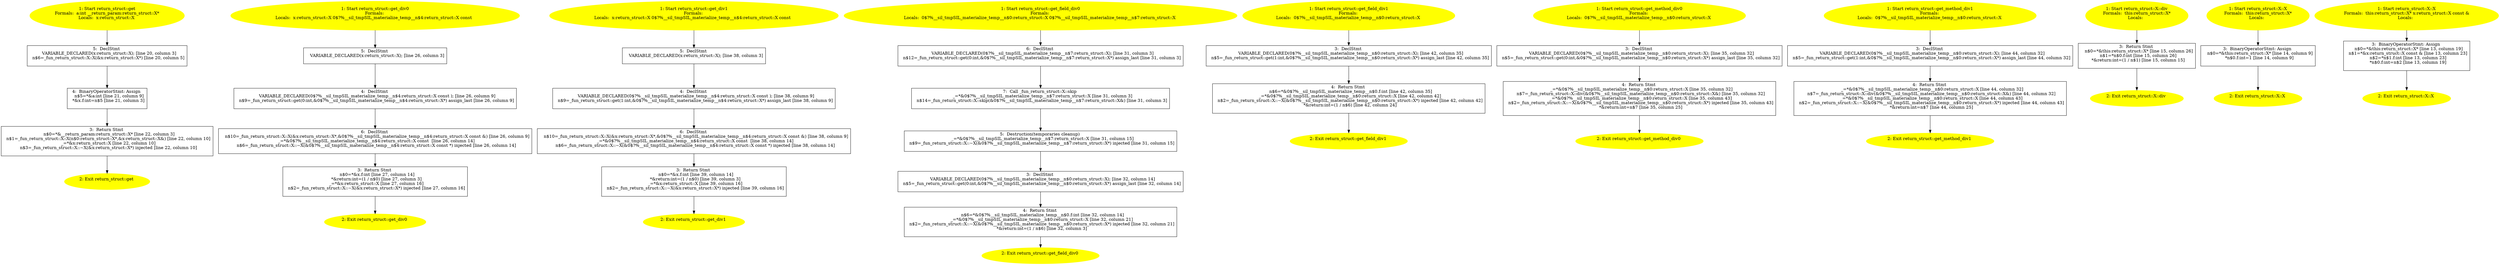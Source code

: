 /* @generated */
digraph cfg {
"get#return_struct(class return_struct::X)#15206943163581446197.86e6722206a41548a013622037de2b99_1" [label="1: Start return_struct::get\nFormals:  a:int __return_param:return_struct::X*\nLocals:  x:return_struct::X \n  " color=yellow style=filled]
	

	 "get#return_struct(class return_struct::X)#15206943163581446197.86e6722206a41548a013622037de2b99_1" -> "get#return_struct(class return_struct::X)#15206943163581446197.86e6722206a41548a013622037de2b99_5" ;
"get#return_struct(class return_struct::X)#15206943163581446197.86e6722206a41548a013622037de2b99_2" [label="2: Exit return_struct::get \n  " color=yellow style=filled]
	

"get#return_struct(class return_struct::X)#15206943163581446197.86e6722206a41548a013622037de2b99_3" [label="3:  Return Stmt \n   n$0=*&__return_param:return_struct::X* [line 22, column 3]\n  n$1=_fun_return_struct::X::X(n$0:return_struct::X*,&x:return_struct::X&) [line 22, column 10]\n  _=*&x:return_struct::X [line 22, column 10]\n  n$3=_fun_return_struct::X::~X(&x:return_struct::X*) injected [line 22, column 10]\n " shape="box"]
	

	 "get#return_struct(class return_struct::X)#15206943163581446197.86e6722206a41548a013622037de2b99_3" -> "get#return_struct(class return_struct::X)#15206943163581446197.86e6722206a41548a013622037de2b99_2" ;
"get#return_struct(class return_struct::X)#15206943163581446197.86e6722206a41548a013622037de2b99_4" [label="4:  BinaryOperatorStmt: Assign \n   n$5=*&a:int [line 21, column 9]\n  *&x.f:int=n$5 [line 21, column 3]\n " shape="box"]
	

	 "get#return_struct(class return_struct::X)#15206943163581446197.86e6722206a41548a013622037de2b99_4" -> "get#return_struct(class return_struct::X)#15206943163581446197.86e6722206a41548a013622037de2b99_3" ;
"get#return_struct(class return_struct::X)#15206943163581446197.86e6722206a41548a013622037de2b99_5" [label="5:  DeclStmt \n   VARIABLE_DECLARED(x:return_struct::X); [line 20, column 3]\n  n$6=_fun_return_struct::X::X(&x:return_struct::X*) [line 20, column 5]\n " shape="box"]
	

	 "get#return_struct(class return_struct::X)#15206943163581446197.86e6722206a41548a013622037de2b99_5" -> "get#return_struct(class return_struct::X)#15206943163581446197.86e6722206a41548a013622037de2b99_4" ;
"get_div0#return_struct#3543093399648500387.0c3db3a444952aefeee44e54da50327a_1" [label="1: Start return_struct::get_div0\nFormals: \nLocals:  x:return_struct::X 0$?%__sil_tmpSIL_materialize_temp__n$4:return_struct::X const  \n  " color=yellow style=filled]
	

	 "get_div0#return_struct#3543093399648500387.0c3db3a444952aefeee44e54da50327a_1" -> "get_div0#return_struct#3543093399648500387.0c3db3a444952aefeee44e54da50327a_5" ;
"get_div0#return_struct#3543093399648500387.0c3db3a444952aefeee44e54da50327a_2" [label="2: Exit return_struct::get_div0 \n  " color=yellow style=filled]
	

"get_div0#return_struct#3543093399648500387.0c3db3a444952aefeee44e54da50327a_3" [label="3:  Return Stmt \n   n$0=*&x.f:int [line 27, column 14]\n  *&return:int=(1 / n$0) [line 27, column 3]\n  _=*&x:return_struct::X [line 27, column 16]\n  n$2=_fun_return_struct::X::~X(&x:return_struct::X*) injected [line 27, column 16]\n " shape="box"]
	

	 "get_div0#return_struct#3543093399648500387.0c3db3a444952aefeee44e54da50327a_3" -> "get_div0#return_struct#3543093399648500387.0c3db3a444952aefeee44e54da50327a_2" ;
"get_div0#return_struct#3543093399648500387.0c3db3a444952aefeee44e54da50327a_4" [label="4:  DeclStmt \n   VARIABLE_DECLARED(0$?%__sil_tmpSIL_materialize_temp__n$4:return_struct::X const ); [line 26, column 9]\n  n$9=_fun_return_struct::get(0:int,&0$?%__sil_tmpSIL_materialize_temp__n$4:return_struct::X*) assign_last [line 26, column 9]\n " shape="box"]
	

	 "get_div0#return_struct#3543093399648500387.0c3db3a444952aefeee44e54da50327a_4" -> "get_div0#return_struct#3543093399648500387.0c3db3a444952aefeee44e54da50327a_6" ;
"get_div0#return_struct#3543093399648500387.0c3db3a444952aefeee44e54da50327a_5" [label="5:  DeclStmt \n   VARIABLE_DECLARED(x:return_struct::X); [line 26, column 3]\n " shape="box"]
	

	 "get_div0#return_struct#3543093399648500387.0c3db3a444952aefeee44e54da50327a_5" -> "get_div0#return_struct#3543093399648500387.0c3db3a444952aefeee44e54da50327a_4" ;
"get_div0#return_struct#3543093399648500387.0c3db3a444952aefeee44e54da50327a_6" [label="6:  DeclStmt \n   n$10=_fun_return_struct::X::X(&x:return_struct::X*,&0$?%__sil_tmpSIL_materialize_temp__n$4:return_struct::X const &) [line 26, column 9]\n  _=*&0$?%__sil_tmpSIL_materialize_temp__n$4:return_struct::X const  [line 26, column 14]\n  n$6=_fun_return_struct::X::~X(&0$?%__sil_tmpSIL_materialize_temp__n$4:return_struct::X const *) injected [line 26, column 14]\n " shape="box"]
	

	 "get_div0#return_struct#3543093399648500387.0c3db3a444952aefeee44e54da50327a_6" -> "get_div0#return_struct#3543093399648500387.0c3db3a444952aefeee44e54da50327a_3" ;
"get_div1#return_struct#4287655186293816212.dabfacf04a7d838f8bdc3ef21786303d_1" [label="1: Start return_struct::get_div1\nFormals: \nLocals:  x:return_struct::X 0$?%__sil_tmpSIL_materialize_temp__n$4:return_struct::X const  \n  " color=yellow style=filled]
	

	 "get_div1#return_struct#4287655186293816212.dabfacf04a7d838f8bdc3ef21786303d_1" -> "get_div1#return_struct#4287655186293816212.dabfacf04a7d838f8bdc3ef21786303d_5" ;
"get_div1#return_struct#4287655186293816212.dabfacf04a7d838f8bdc3ef21786303d_2" [label="2: Exit return_struct::get_div1 \n  " color=yellow style=filled]
	

"get_div1#return_struct#4287655186293816212.dabfacf04a7d838f8bdc3ef21786303d_3" [label="3:  Return Stmt \n   n$0=*&x.f:int [line 39, column 14]\n  *&return:int=(1 / n$0) [line 39, column 3]\n  _=*&x:return_struct::X [line 39, column 16]\n  n$2=_fun_return_struct::X::~X(&x:return_struct::X*) injected [line 39, column 16]\n " shape="box"]
	

	 "get_div1#return_struct#4287655186293816212.dabfacf04a7d838f8bdc3ef21786303d_3" -> "get_div1#return_struct#4287655186293816212.dabfacf04a7d838f8bdc3ef21786303d_2" ;
"get_div1#return_struct#4287655186293816212.dabfacf04a7d838f8bdc3ef21786303d_4" [label="4:  DeclStmt \n   VARIABLE_DECLARED(0$?%__sil_tmpSIL_materialize_temp__n$4:return_struct::X const ); [line 38, column 9]\n  n$9=_fun_return_struct::get(1:int,&0$?%__sil_tmpSIL_materialize_temp__n$4:return_struct::X*) assign_last [line 38, column 9]\n " shape="box"]
	

	 "get_div1#return_struct#4287655186293816212.dabfacf04a7d838f8bdc3ef21786303d_4" -> "get_div1#return_struct#4287655186293816212.dabfacf04a7d838f8bdc3ef21786303d_6" ;
"get_div1#return_struct#4287655186293816212.dabfacf04a7d838f8bdc3ef21786303d_5" [label="5:  DeclStmt \n   VARIABLE_DECLARED(x:return_struct::X); [line 38, column 3]\n " shape="box"]
	

	 "get_div1#return_struct#4287655186293816212.dabfacf04a7d838f8bdc3ef21786303d_5" -> "get_div1#return_struct#4287655186293816212.dabfacf04a7d838f8bdc3ef21786303d_4" ;
"get_div1#return_struct#4287655186293816212.dabfacf04a7d838f8bdc3ef21786303d_6" [label="6:  DeclStmt \n   n$10=_fun_return_struct::X::X(&x:return_struct::X*,&0$?%__sil_tmpSIL_materialize_temp__n$4:return_struct::X const &) [line 38, column 9]\n  _=*&0$?%__sil_tmpSIL_materialize_temp__n$4:return_struct::X const  [line 38, column 14]\n  n$6=_fun_return_struct::X::~X(&0$?%__sil_tmpSIL_materialize_temp__n$4:return_struct::X const *) injected [line 38, column 14]\n " shape="box"]
	

	 "get_div1#return_struct#4287655186293816212.dabfacf04a7d838f8bdc3ef21786303d_6" -> "get_div1#return_struct#4287655186293816212.dabfacf04a7d838f8bdc3ef21786303d_3" ;
"get_field_div0#return_struct#5765383981880135147.23dc82d8c29aaec22d9b9a68808820c3_1" [label="1: Start return_struct::get_field_div0\nFormals: \nLocals:  0$?%__sil_tmpSIL_materialize_temp__n$0:return_struct::X 0$?%__sil_tmpSIL_materialize_temp__n$7:return_struct::X \n  " color=yellow style=filled]
	

	 "get_field_div0#return_struct#5765383981880135147.23dc82d8c29aaec22d9b9a68808820c3_1" -> "get_field_div0#return_struct#5765383981880135147.23dc82d8c29aaec22d9b9a68808820c3_6" ;
"get_field_div0#return_struct#5765383981880135147.23dc82d8c29aaec22d9b9a68808820c3_2" [label="2: Exit return_struct::get_field_div0 \n  " color=yellow style=filled]
	

"get_field_div0#return_struct#5765383981880135147.23dc82d8c29aaec22d9b9a68808820c3_3" [label="3:  DeclStmt \n   VARIABLE_DECLARED(0$?%__sil_tmpSIL_materialize_temp__n$0:return_struct::X); [line 32, column 14]\n  n$5=_fun_return_struct::get(0:int,&0$?%__sil_tmpSIL_materialize_temp__n$0:return_struct::X*) assign_last [line 32, column 14]\n " shape="box"]
	

	 "get_field_div0#return_struct#5765383981880135147.23dc82d8c29aaec22d9b9a68808820c3_3" -> "get_field_div0#return_struct#5765383981880135147.23dc82d8c29aaec22d9b9a68808820c3_4" ;
"get_field_div0#return_struct#5765383981880135147.23dc82d8c29aaec22d9b9a68808820c3_4" [label="4:  Return Stmt \n   n$6=*&0$?%__sil_tmpSIL_materialize_temp__n$0.f:int [line 32, column 14]\n  _=*&0$?%__sil_tmpSIL_materialize_temp__n$0:return_struct::X [line 32, column 21]\n  n$2=_fun_return_struct::X::~X(&0$?%__sil_tmpSIL_materialize_temp__n$0:return_struct::X*) injected [line 32, column 21]\n  *&return:int=(1 / n$6) [line 32, column 3]\n " shape="box"]
	

	 "get_field_div0#return_struct#5765383981880135147.23dc82d8c29aaec22d9b9a68808820c3_4" -> "get_field_div0#return_struct#5765383981880135147.23dc82d8c29aaec22d9b9a68808820c3_2" ;
"get_field_div0#return_struct#5765383981880135147.23dc82d8c29aaec22d9b9a68808820c3_5" [label="5:  Destruction(temporaries cleanup) \n   _=*&0$?%__sil_tmpSIL_materialize_temp__n$7:return_struct::X [line 31, column 15]\n  n$9=_fun_return_struct::X::~X(&0$?%__sil_tmpSIL_materialize_temp__n$7:return_struct::X*) injected [line 31, column 15]\n " shape="box"]
	

	 "get_field_div0#return_struct#5765383981880135147.23dc82d8c29aaec22d9b9a68808820c3_5" -> "get_field_div0#return_struct#5765383981880135147.23dc82d8c29aaec22d9b9a68808820c3_3" ;
"get_field_div0#return_struct#5765383981880135147.23dc82d8c29aaec22d9b9a68808820c3_6" [label="6:  DeclStmt \n   VARIABLE_DECLARED(0$?%__sil_tmpSIL_materialize_temp__n$7:return_struct::X); [line 31, column 3]\n  n$12=_fun_return_struct::get(0:int,&0$?%__sil_tmpSIL_materialize_temp__n$7:return_struct::X*) assign_last [line 31, column 3]\n " shape="box"]
	

	 "get_field_div0#return_struct#5765383981880135147.23dc82d8c29aaec22d9b9a68808820c3_6" -> "get_field_div0#return_struct#5765383981880135147.23dc82d8c29aaec22d9b9a68808820c3_7" ;
"get_field_div0#return_struct#5765383981880135147.23dc82d8c29aaec22d9b9a68808820c3_7" [label="7:  Call _fun_return_struct::X::skip \n   _=*&0$?%__sil_tmpSIL_materialize_temp__n$7:return_struct::X [line 31, column 3]\n  n$14=_fun_return_struct::X::skip(&0$?%__sil_tmpSIL_materialize_temp__n$7:return_struct::X&) [line 31, column 3]\n " shape="box"]
	

	 "get_field_div0#return_struct#5765383981880135147.23dc82d8c29aaec22d9b9a68808820c3_7" -> "get_field_div0#return_struct#5765383981880135147.23dc82d8c29aaec22d9b9a68808820c3_5" ;
"get_field_div1#return_struct#6265027354366635900.8e009a5c61cd6a7375811ae0019c838c_1" [label="1: Start return_struct::get_field_div1\nFormals: \nLocals:  0$?%__sil_tmpSIL_materialize_temp__n$0:return_struct::X \n  " color=yellow style=filled]
	

	 "get_field_div1#return_struct#6265027354366635900.8e009a5c61cd6a7375811ae0019c838c_1" -> "get_field_div1#return_struct#6265027354366635900.8e009a5c61cd6a7375811ae0019c838c_3" ;
"get_field_div1#return_struct#6265027354366635900.8e009a5c61cd6a7375811ae0019c838c_2" [label="2: Exit return_struct::get_field_div1 \n  " color=yellow style=filled]
	

"get_field_div1#return_struct#6265027354366635900.8e009a5c61cd6a7375811ae0019c838c_3" [label="3:  DeclStmt \n   VARIABLE_DECLARED(0$?%__sil_tmpSIL_materialize_temp__n$0:return_struct::X); [line 42, column 35]\n  n$5=_fun_return_struct::get(1:int,&0$?%__sil_tmpSIL_materialize_temp__n$0:return_struct::X*) assign_last [line 42, column 35]\n " shape="box"]
	

	 "get_field_div1#return_struct#6265027354366635900.8e009a5c61cd6a7375811ae0019c838c_3" -> "get_field_div1#return_struct#6265027354366635900.8e009a5c61cd6a7375811ae0019c838c_4" ;
"get_field_div1#return_struct#6265027354366635900.8e009a5c61cd6a7375811ae0019c838c_4" [label="4:  Return Stmt \n   n$6=*&0$?%__sil_tmpSIL_materialize_temp__n$0.f:int [line 42, column 35]\n  _=*&0$?%__sil_tmpSIL_materialize_temp__n$0:return_struct::X [line 42, column 42]\n  n$2=_fun_return_struct::X::~X(&0$?%__sil_tmpSIL_materialize_temp__n$0:return_struct::X*) injected [line 42, column 42]\n  *&return:int=(1 / n$6) [line 42, column 24]\n " shape="box"]
	

	 "get_field_div1#return_struct#6265027354366635900.8e009a5c61cd6a7375811ae0019c838c_4" -> "get_field_div1#return_struct#6265027354366635900.8e009a5c61cd6a7375811ae0019c838c_2" ;
"get_method_div0#return_struct#1033779568239724265.1e897486d64ba4a977e56cdd041d6ba7_1" [label="1: Start return_struct::get_method_div0\nFormals: \nLocals:  0$?%__sil_tmpSIL_materialize_temp__n$0:return_struct::X \n  " color=yellow style=filled]
	

	 "get_method_div0#return_struct#1033779568239724265.1e897486d64ba4a977e56cdd041d6ba7_1" -> "get_method_div0#return_struct#1033779568239724265.1e897486d64ba4a977e56cdd041d6ba7_3" ;
"get_method_div0#return_struct#1033779568239724265.1e897486d64ba4a977e56cdd041d6ba7_2" [label="2: Exit return_struct::get_method_div0 \n  " color=yellow style=filled]
	

"get_method_div0#return_struct#1033779568239724265.1e897486d64ba4a977e56cdd041d6ba7_3" [label="3:  DeclStmt \n   VARIABLE_DECLARED(0$?%__sil_tmpSIL_materialize_temp__n$0:return_struct::X); [line 35, column 32]\n  n$5=_fun_return_struct::get(0:int,&0$?%__sil_tmpSIL_materialize_temp__n$0:return_struct::X*) assign_last [line 35, column 32]\n " shape="box"]
	

	 "get_method_div0#return_struct#1033779568239724265.1e897486d64ba4a977e56cdd041d6ba7_3" -> "get_method_div0#return_struct#1033779568239724265.1e897486d64ba4a977e56cdd041d6ba7_4" ;
"get_method_div0#return_struct#1033779568239724265.1e897486d64ba4a977e56cdd041d6ba7_4" [label="4:  Return Stmt \n   _=*&0$?%__sil_tmpSIL_materialize_temp__n$0:return_struct::X [line 35, column 32]\n  n$7=_fun_return_struct::X::div(&0$?%__sil_tmpSIL_materialize_temp__n$0:return_struct::X&) [line 35, column 32]\n  _=*&0$?%__sil_tmpSIL_materialize_temp__n$0:return_struct::X [line 35, column 43]\n  n$2=_fun_return_struct::X::~X(&0$?%__sil_tmpSIL_materialize_temp__n$0:return_struct::X*) injected [line 35, column 43]\n  *&return:int=n$7 [line 35, column 25]\n " shape="box"]
	

	 "get_method_div0#return_struct#1033779568239724265.1e897486d64ba4a977e56cdd041d6ba7_4" -> "get_method_div0#return_struct#1033779568239724265.1e897486d64ba4a977e56cdd041d6ba7_2" ;
"get_method_div1#return_struct#1525840708539595762.816387a0cceab2d825a8393a6ca5d5a1_1" [label="1: Start return_struct::get_method_div1\nFormals: \nLocals:  0$?%__sil_tmpSIL_materialize_temp__n$0:return_struct::X \n  " color=yellow style=filled]
	

	 "get_method_div1#return_struct#1525840708539595762.816387a0cceab2d825a8393a6ca5d5a1_1" -> "get_method_div1#return_struct#1525840708539595762.816387a0cceab2d825a8393a6ca5d5a1_3" ;
"get_method_div1#return_struct#1525840708539595762.816387a0cceab2d825a8393a6ca5d5a1_2" [label="2: Exit return_struct::get_method_div1 \n  " color=yellow style=filled]
	

"get_method_div1#return_struct#1525840708539595762.816387a0cceab2d825a8393a6ca5d5a1_3" [label="3:  DeclStmt \n   VARIABLE_DECLARED(0$?%__sil_tmpSIL_materialize_temp__n$0:return_struct::X); [line 44, column 32]\n  n$5=_fun_return_struct::get(1:int,&0$?%__sil_tmpSIL_materialize_temp__n$0:return_struct::X*) assign_last [line 44, column 32]\n " shape="box"]
	

	 "get_method_div1#return_struct#1525840708539595762.816387a0cceab2d825a8393a6ca5d5a1_3" -> "get_method_div1#return_struct#1525840708539595762.816387a0cceab2d825a8393a6ca5d5a1_4" ;
"get_method_div1#return_struct#1525840708539595762.816387a0cceab2d825a8393a6ca5d5a1_4" [label="4:  Return Stmt \n   _=*&0$?%__sil_tmpSIL_materialize_temp__n$0:return_struct::X [line 44, column 32]\n  n$7=_fun_return_struct::X::div(&0$?%__sil_tmpSIL_materialize_temp__n$0:return_struct::X&) [line 44, column 32]\n  _=*&0$?%__sil_tmpSIL_materialize_temp__n$0:return_struct::X [line 44, column 43]\n  n$2=_fun_return_struct::X::~X(&0$?%__sil_tmpSIL_materialize_temp__n$0:return_struct::X*) injected [line 44, column 43]\n  *&return:int=n$7 [line 44, column 25]\n " shape="box"]
	

	 "get_method_div1#return_struct#1525840708539595762.816387a0cceab2d825a8393a6ca5d5a1_4" -> "get_method_div1#return_struct#1525840708539595762.816387a0cceab2d825a8393a6ca5d5a1_2" ;
"div#X#return_struct#(9073902918758280554).5ec34a4946de2226a51954167b2298aa_1" [label="1: Start return_struct::X::div\nFormals:  this:return_struct::X*\nLocals:  \n  " color=yellow style=filled]
	

	 "div#X#return_struct#(9073902918758280554).5ec34a4946de2226a51954167b2298aa_1" -> "div#X#return_struct#(9073902918758280554).5ec34a4946de2226a51954167b2298aa_3" ;
"div#X#return_struct#(9073902918758280554).5ec34a4946de2226a51954167b2298aa_2" [label="2: Exit return_struct::X::div \n  " color=yellow style=filled]
	

"div#X#return_struct#(9073902918758280554).5ec34a4946de2226a51954167b2298aa_3" [label="3:  Return Stmt \n   n$0=*&this:return_struct::X* [line 15, column 26]\n  n$1=*n$0.f:int [line 15, column 26]\n  *&return:int=(1 / n$1) [line 15, column 15]\n " shape="box"]
	

	 "div#X#return_struct#(9073902918758280554).5ec34a4946de2226a51954167b2298aa_3" -> "div#X#return_struct#(9073902918758280554).5ec34a4946de2226a51954167b2298aa_2" ;
"X#X#return_struct#{16980707005325791470}.5cc7c757bfe221e617030d485a90aa08_1" [label="1: Start return_struct::X::X\nFormals:  this:return_struct::X*\nLocals:  \n  " color=yellow style=filled]
	

	 "X#X#return_struct#{16980707005325791470}.5cc7c757bfe221e617030d485a90aa08_1" -> "X#X#return_struct#{16980707005325791470}.5cc7c757bfe221e617030d485a90aa08_3" ;
"X#X#return_struct#{16980707005325791470}.5cc7c757bfe221e617030d485a90aa08_2" [label="2: Exit return_struct::X::X \n  " color=yellow style=filled]
	

"X#X#return_struct#{16980707005325791470}.5cc7c757bfe221e617030d485a90aa08_3" [label="3:  BinaryOperatorStmt: Assign \n   n$0=*&this:return_struct::X* [line 14, column 9]\n  *n$0.f:int=1 [line 14, column 9]\n " shape="box"]
	

	 "X#X#return_struct#{16980707005325791470}.5cc7c757bfe221e617030d485a90aa08_3" -> "X#X#return_struct#{16980707005325791470}.5cc7c757bfe221e617030d485a90aa08_2" ;
"X#X#return_struct#{2874542973664462157}.c7820661c77babcd49c610d7742e613f_1" [label="1: Start return_struct::X::X\nFormals:  this:return_struct::X* x:return_struct::X const &\nLocals:  \n  " color=yellow style=filled]
	

	 "X#X#return_struct#{2874542973664462157}.c7820661c77babcd49c610d7742e613f_1" -> "X#X#return_struct#{2874542973664462157}.c7820661c77babcd49c610d7742e613f_3" ;
"X#X#return_struct#{2874542973664462157}.c7820661c77babcd49c610d7742e613f_2" [label="2: Exit return_struct::X::X \n  " color=yellow style=filled]
	

"X#X#return_struct#{2874542973664462157}.c7820661c77babcd49c610d7742e613f_3" [label="3:  BinaryOperatorStmt: Assign \n   n$0=*&this:return_struct::X* [line 13, column 19]\n  n$1=*&x:return_struct::X const & [line 13, column 23]\n  n$2=*n$1.f:int [line 13, column 23]\n  *n$0.f:int=n$2 [line 13, column 19]\n " shape="box"]
	

	 "X#X#return_struct#{2874542973664462157}.c7820661c77babcd49c610d7742e613f_3" -> "X#X#return_struct#{2874542973664462157}.c7820661c77babcd49c610d7742e613f_2" ;
}

